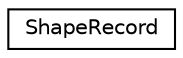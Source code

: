 digraph G
{
  edge [fontname="Helvetica",fontsize="10",labelfontname="Helvetica",labelfontsize="10"];
  node [fontname="Helvetica",fontsize="10",shape=record];
  rankdir="LR";
  Node1 [label="ShapeRecord",height=0.2,width=0.4,color="black", fillcolor="white", style="filled",URL="$classShapeRecord.html"];
}
